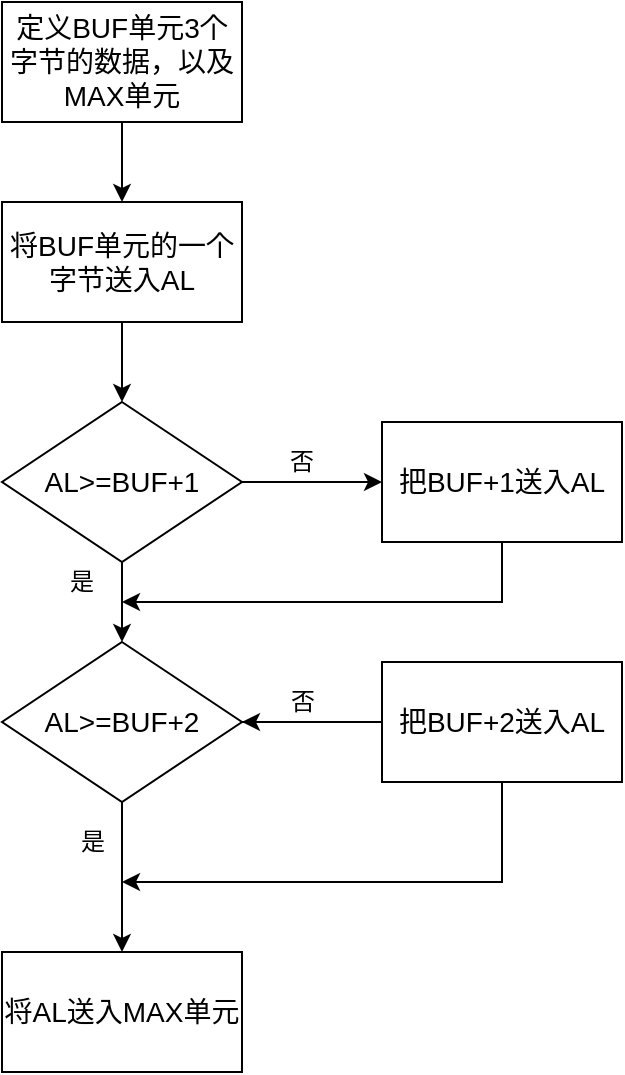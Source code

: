 <mxfile version="13.3.9" type="device"><diagram id="3PA-JJ4k0lwnwdHPrvsh" name="第 1 页"><mxGraphModel dx="509" dy="591" grid="1" gridSize="10" guides="1" tooltips="1" connect="1" arrows="1" fold="1" page="1" pageScale="1" pageWidth="827" pageHeight="1169" math="0" shadow="0"><root><mxCell id="0"/><mxCell id="1" parent="0"/><mxCell id="rVGZZm_Nt3LzdyIUhvdF-3" value="" style="edgeStyle=orthogonalEdgeStyle;rounded=0;orthogonalLoop=1;jettySize=auto;html=1;" edge="1" parent="1" source="rVGZZm_Nt3LzdyIUhvdF-1" target="rVGZZm_Nt3LzdyIUhvdF-2"><mxGeometry relative="1" as="geometry"/></mxCell><mxCell id="rVGZZm_Nt3LzdyIUhvdF-1" value="&lt;font style=&quot;font-size: 14px&quot;&gt;定义BUF单元3个字节的数据，以及MAX单元&lt;/font&gt;" style="rounded=0;whiteSpace=wrap;html=1;" vertex="1" parent="1"><mxGeometry x="80" y="80" width="120" height="60" as="geometry"/></mxCell><mxCell id="rVGZZm_Nt3LzdyIUhvdF-5" value="" style="edgeStyle=orthogonalEdgeStyle;rounded=0;orthogonalLoop=1;jettySize=auto;html=1;" edge="1" parent="1" source="rVGZZm_Nt3LzdyIUhvdF-2"><mxGeometry relative="1" as="geometry"><mxPoint x="140" y="280" as="targetPoint"/></mxGeometry></mxCell><mxCell id="rVGZZm_Nt3LzdyIUhvdF-2" value="&lt;font style=&quot;font-size: 14px&quot;&gt;将BUF单元的一个字节送入AL&lt;/font&gt;" style="rounded=0;whiteSpace=wrap;html=1;" vertex="1" parent="1"><mxGeometry x="80" y="180" width="120" height="60" as="geometry"/></mxCell><mxCell id="rVGZZm_Nt3LzdyIUhvdF-8" value="" style="edgeStyle=orthogonalEdgeStyle;rounded=0;orthogonalLoop=1;jettySize=auto;html=1;entryX=0.5;entryY=0;entryDx=0;entryDy=0;" edge="1" parent="1" source="rVGZZm_Nt3LzdyIUhvdF-6"><mxGeometry relative="1" as="geometry"><mxPoint x="140" y="400" as="targetPoint"/></mxGeometry></mxCell><mxCell id="rVGZZm_Nt3LzdyIUhvdF-11" value="" style="edgeStyle=orthogonalEdgeStyle;rounded=0;orthogonalLoop=1;jettySize=auto;html=1;entryX=0;entryY=0.5;entryDx=0;entryDy=0;" edge="1" parent="1" source="rVGZZm_Nt3LzdyIUhvdF-6" target="rVGZZm_Nt3LzdyIUhvdF-12"><mxGeometry relative="1" as="geometry"><mxPoint x="280" y="320" as="targetPoint"/></mxGeometry></mxCell><mxCell id="rVGZZm_Nt3LzdyIUhvdF-6" value="&lt;font style=&quot;font-size: 14px&quot;&gt;AL&amp;gt;=BUF+1&lt;/font&gt;" style="rhombus;whiteSpace=wrap;html=1;" vertex="1" parent="1"><mxGeometry x="80" y="280" width="120" height="80" as="geometry"/></mxCell><mxCell id="rVGZZm_Nt3LzdyIUhvdF-17" value="" style="edgeStyle=orthogonalEdgeStyle;rounded=0;orthogonalLoop=1;jettySize=auto;html=1;entryX=1;entryY=1;entryDx=0;entryDy=0;" edge="1" parent="1" source="rVGZZm_Nt3LzdyIUhvdF-12" target="rVGZZm_Nt3LzdyIUhvdF-14"><mxGeometry relative="1" as="geometry"><mxPoint x="140" y="390" as="targetPoint"/><Array as="points"><mxPoint x="330" y="380"/></Array></mxGeometry></mxCell><mxCell id="rVGZZm_Nt3LzdyIUhvdF-12" value="&lt;span style=&quot;font-size: 14px&quot;&gt;把BUF+1送入AL&lt;/span&gt;" style="rounded=0;whiteSpace=wrap;html=1;" vertex="1" parent="1"><mxGeometry x="270" y="290" width="120" height="60" as="geometry"/></mxCell><mxCell id="rVGZZm_Nt3LzdyIUhvdF-13" value="否" style="text;html=1;strokeColor=none;fillColor=none;align=center;verticalAlign=middle;whiteSpace=wrap;rounded=0;" vertex="1" parent="1"><mxGeometry x="210" y="300" width="40" height="20" as="geometry"/></mxCell><mxCell id="rVGZZm_Nt3LzdyIUhvdF-14" value="是" style="text;html=1;strokeColor=none;fillColor=none;align=center;verticalAlign=middle;whiteSpace=wrap;rounded=0;" vertex="1" parent="1"><mxGeometry x="100" y="360" width="40" height="20" as="geometry"/></mxCell><mxCell id="rVGZZm_Nt3LzdyIUhvdF-19" value="" style="edgeStyle=orthogonalEdgeStyle;rounded=0;orthogonalLoop=1;jettySize=auto;html=1;entryX=0.5;entryY=0;entryDx=0;entryDy=0;" edge="1" parent="1" source="rVGZZm_Nt3LzdyIUhvdF-15" target="rVGZZm_Nt3LzdyIUhvdF-20"><mxGeometry relative="1" as="geometry"><mxPoint x="140" y="520" as="targetPoint"/></mxGeometry></mxCell><mxCell id="rVGZZm_Nt3LzdyIUhvdF-26" value="" style="edgeStyle=orthogonalEdgeStyle;rounded=0;orthogonalLoop=1;jettySize=auto;html=1;" edge="1" parent="1" source="rVGZZm_Nt3LzdyIUhvdF-15"><mxGeometry relative="1" as="geometry"><mxPoint x="280" y="440" as="targetPoint"/></mxGeometry></mxCell><mxCell id="rVGZZm_Nt3LzdyIUhvdF-15" value="&lt;font style=&quot;font-size: 14px&quot;&gt;AL&amp;gt;=BUF+2&lt;/font&gt;" style="rhombus;whiteSpace=wrap;html=1;" vertex="1" parent="1"><mxGeometry x="80" y="400" width="120" height="80" as="geometry"/></mxCell><mxCell id="rVGZZm_Nt3LzdyIUhvdF-20" value="&lt;span style=&quot;font-size: 14px&quot;&gt;将AL送入MAX单元&lt;/span&gt;" style="rounded=0;whiteSpace=wrap;html=1;" vertex="1" parent="1"><mxGeometry x="80" y="555" width="120" height="60" as="geometry"/></mxCell><mxCell id="rVGZZm_Nt3LzdyIUhvdF-21" value="否" style="text;html=1;align=center;verticalAlign=middle;resizable=0;points=[];autosize=1;" vertex="1" parent="1"><mxGeometry x="215" y="420" width="30" height="20" as="geometry"/></mxCell><mxCell id="rVGZZm_Nt3LzdyIUhvdF-27" value="是" style="text;html=1;align=center;verticalAlign=middle;resizable=0;points=[];autosize=1;" vertex="1" parent="1"><mxGeometry x="110" y="490" width="30" height="20" as="geometry"/></mxCell><mxCell id="rVGZZm_Nt3LzdyIUhvdF-30" value="" style="edgeStyle=orthogonalEdgeStyle;rounded=0;orthogonalLoop=1;jettySize=auto;html=1;exitX=0;exitY=0.5;exitDx=0;exitDy=0;" edge="1" parent="1" source="rVGZZm_Nt3LzdyIUhvdF-28" target="rVGZZm_Nt3LzdyIUhvdF-15"><mxGeometry relative="1" as="geometry"/></mxCell><mxCell id="rVGZZm_Nt3LzdyIUhvdF-32" value="" style="edgeStyle=orthogonalEdgeStyle;rounded=0;orthogonalLoop=1;jettySize=auto;html=1;" edge="1" parent="1" source="rVGZZm_Nt3LzdyIUhvdF-28"><mxGeometry relative="1" as="geometry"><mxPoint x="140" y="520" as="targetPoint"/><Array as="points"><mxPoint x="330" y="520"/></Array></mxGeometry></mxCell><mxCell id="rVGZZm_Nt3LzdyIUhvdF-28" value="&lt;span style=&quot;font-size: 14px&quot;&gt;把BUF+2送入AL&lt;/span&gt;" style="rounded=0;whiteSpace=wrap;html=1;" vertex="1" parent="1"><mxGeometry x="270" y="410" width="120" height="60" as="geometry"/></mxCell></root></mxGraphModel></diagram></mxfile>